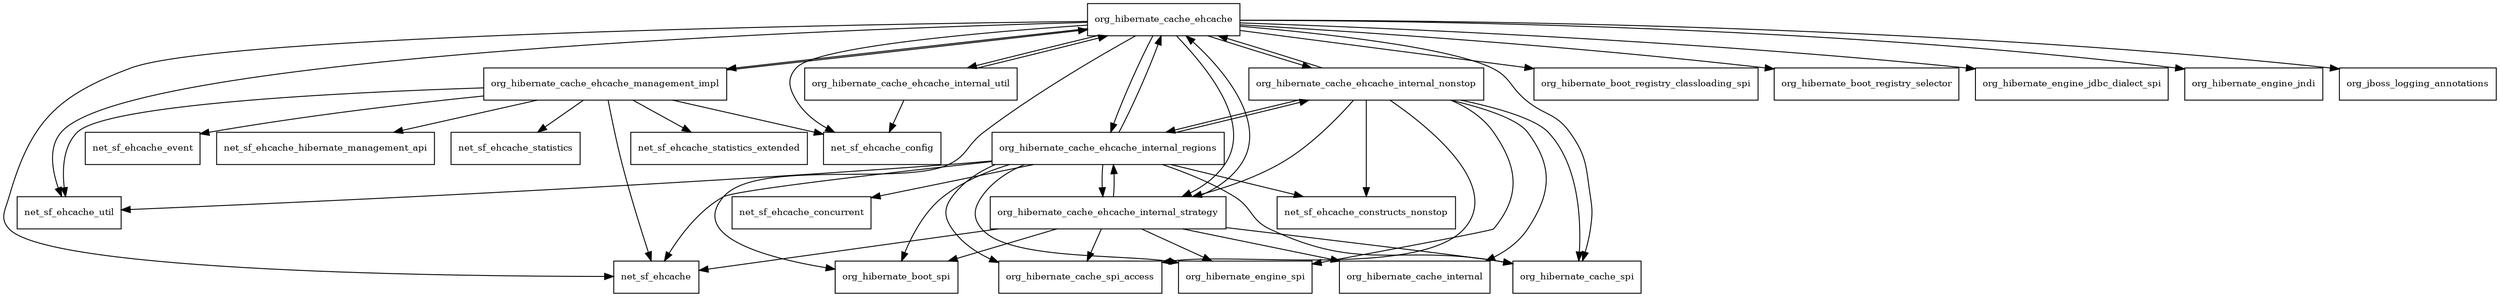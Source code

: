 digraph hibernate_ehcache_5_2_12_Final_package_dependencies {
  node [shape = box, fontsize=10.0];
  org_hibernate_cache_ehcache -> net_sf_ehcache;
  org_hibernate_cache_ehcache -> net_sf_ehcache_config;
  org_hibernate_cache_ehcache -> net_sf_ehcache_util;
  org_hibernate_cache_ehcache -> org_hibernate_boot_registry_classloading_spi;
  org_hibernate_cache_ehcache -> org_hibernate_boot_registry_selector;
  org_hibernate_cache_ehcache -> org_hibernate_boot_spi;
  org_hibernate_cache_ehcache -> org_hibernate_cache_ehcache_internal_nonstop;
  org_hibernate_cache_ehcache -> org_hibernate_cache_ehcache_internal_regions;
  org_hibernate_cache_ehcache -> org_hibernate_cache_ehcache_internal_strategy;
  org_hibernate_cache_ehcache -> org_hibernate_cache_ehcache_internal_util;
  org_hibernate_cache_ehcache -> org_hibernate_cache_ehcache_management_impl;
  org_hibernate_cache_ehcache -> org_hibernate_cache_spi;
  org_hibernate_cache_ehcache -> org_hibernate_engine_jdbc_dialect_spi;
  org_hibernate_cache_ehcache -> org_hibernate_engine_jndi;
  org_hibernate_cache_ehcache -> org_jboss_logging_annotations;
  org_hibernate_cache_ehcache_internal_nonstop -> net_sf_ehcache_constructs_nonstop;
  org_hibernate_cache_ehcache_internal_nonstop -> org_hibernate_cache_ehcache;
  org_hibernate_cache_ehcache_internal_nonstop -> org_hibernate_cache_ehcache_internal_regions;
  org_hibernate_cache_ehcache_internal_nonstop -> org_hibernate_cache_ehcache_internal_strategy;
  org_hibernate_cache_ehcache_internal_nonstop -> org_hibernate_cache_internal;
  org_hibernate_cache_ehcache_internal_nonstop -> org_hibernate_cache_spi;
  org_hibernate_cache_ehcache_internal_nonstop -> org_hibernate_cache_spi_access;
  org_hibernate_cache_ehcache_internal_nonstop -> org_hibernate_engine_spi;
  org_hibernate_cache_ehcache_internal_regions -> net_sf_ehcache;
  org_hibernate_cache_ehcache_internal_regions -> net_sf_ehcache_concurrent;
  org_hibernate_cache_ehcache_internal_regions -> net_sf_ehcache_constructs_nonstop;
  org_hibernate_cache_ehcache_internal_regions -> net_sf_ehcache_util;
  org_hibernate_cache_ehcache_internal_regions -> org_hibernate_boot_spi;
  org_hibernate_cache_ehcache_internal_regions -> org_hibernate_cache_ehcache;
  org_hibernate_cache_ehcache_internal_regions -> org_hibernate_cache_ehcache_internal_nonstop;
  org_hibernate_cache_ehcache_internal_regions -> org_hibernate_cache_ehcache_internal_strategy;
  org_hibernate_cache_ehcache_internal_regions -> org_hibernate_cache_spi;
  org_hibernate_cache_ehcache_internal_regions -> org_hibernate_cache_spi_access;
  org_hibernate_cache_ehcache_internal_regions -> org_hibernate_engine_spi;
  org_hibernate_cache_ehcache_internal_strategy -> net_sf_ehcache;
  org_hibernate_cache_ehcache_internal_strategy -> org_hibernate_boot_spi;
  org_hibernate_cache_ehcache_internal_strategy -> org_hibernate_cache_ehcache;
  org_hibernate_cache_ehcache_internal_strategy -> org_hibernate_cache_ehcache_internal_regions;
  org_hibernate_cache_ehcache_internal_strategy -> org_hibernate_cache_internal;
  org_hibernate_cache_ehcache_internal_strategy -> org_hibernate_cache_spi;
  org_hibernate_cache_ehcache_internal_strategy -> org_hibernate_cache_spi_access;
  org_hibernate_cache_ehcache_internal_strategy -> org_hibernate_engine_spi;
  org_hibernate_cache_ehcache_internal_util -> net_sf_ehcache_config;
  org_hibernate_cache_ehcache_internal_util -> org_hibernate_cache_ehcache;
  org_hibernate_cache_ehcache_management_impl -> net_sf_ehcache;
  org_hibernate_cache_ehcache_management_impl -> net_sf_ehcache_config;
  org_hibernate_cache_ehcache_management_impl -> net_sf_ehcache_event;
  org_hibernate_cache_ehcache_management_impl -> net_sf_ehcache_hibernate_management_api;
  org_hibernate_cache_ehcache_management_impl -> net_sf_ehcache_statistics;
  org_hibernate_cache_ehcache_management_impl -> net_sf_ehcache_statistics_extended;
  org_hibernate_cache_ehcache_management_impl -> net_sf_ehcache_util;
  org_hibernate_cache_ehcache_management_impl -> org_hibernate_cache_ehcache;
}
